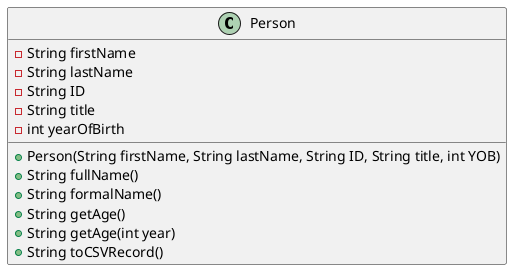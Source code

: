 @startuml
class Person {
    - String firstName
    - String lastName
    - String ID
    - String title
    - int yearOfBirth

    + Person(String firstName, String lastName, String ID, String title, int YOB)
    + String fullName()
    + String formalName()
    + String getAge()
    + String getAge(int year)
    + String toCSVRecord()
}
@enduml